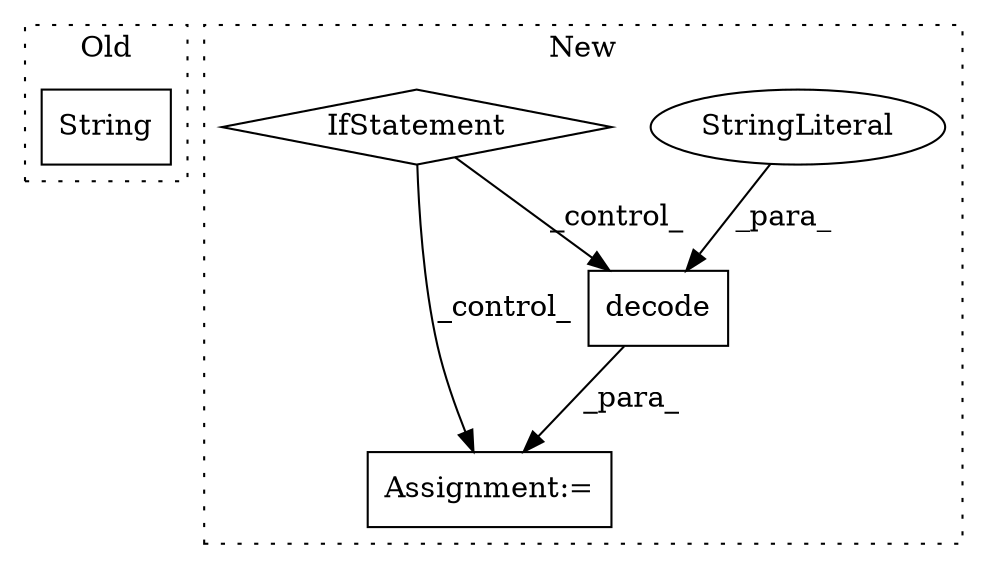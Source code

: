 digraph G {
subgraph cluster0 {
1 [label="String" a="32" s="10991,11010" l="7,1" shape="box"];
label = "Old";
style="dotted";
}
subgraph cluster1 {
2 [label="decode" a="32" s="11096,11109" l="7,1" shape="box"];
3 [label="StringLiteral" a="45" s="11103" l="6" shape="ellipse"];
4 [label="Assignment:=" a="7" s="11090" l="1" shape="box"];
5 [label="IfStatement" a="25" s="11064,11074" l="4,2" shape="diamond"];
label = "New";
style="dotted";
}
2 -> 4 [label="_para_"];
3 -> 2 [label="_para_"];
5 -> 2 [label="_control_"];
5 -> 4 [label="_control_"];
}